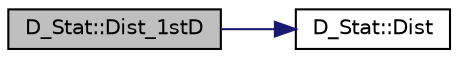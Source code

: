 digraph "D_Stat::Dist_1stD"
{
 // LATEX_PDF_SIZE
  edge [fontname="Helvetica",fontsize="10",labelfontname="Helvetica",labelfontsize="10"];
  node [fontname="Helvetica",fontsize="10",shape=record];
  rankdir="LR";
  Node1 [label="D_Stat::Dist_1stD",height=0.2,width=0.4,color="black", fillcolor="grey75", style="filled", fontcolor="black",tooltip=" "];
  Node1 -> Node2 [color="midnightblue",fontsize="10",style="solid",fontname="Helvetica"];
  Node2 [label="D_Stat::Dist",height=0.2,width=0.4,color="black", fillcolor="white", style="filled",URL="$class_d___stat.html#a2643c2b844f6ff47e4b7637ce45bc3ee",tooltip=" "];
}
